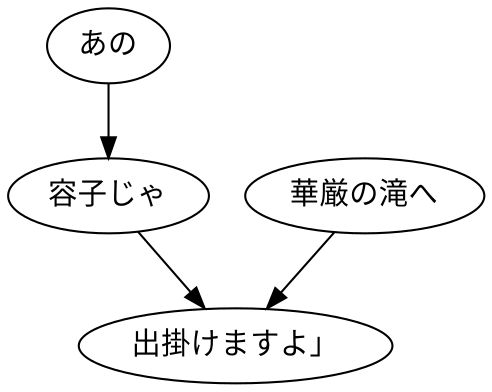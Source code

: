 digraph graph7574 {
	node0 [label="あの"];
	node1 [label="容子じゃ"];
	node2 [label="華厳の滝へ"];
	node3 [label="出掛けますよ」"];
	node0 -> node1;
	node1 -> node3;
	node2 -> node3;
}
